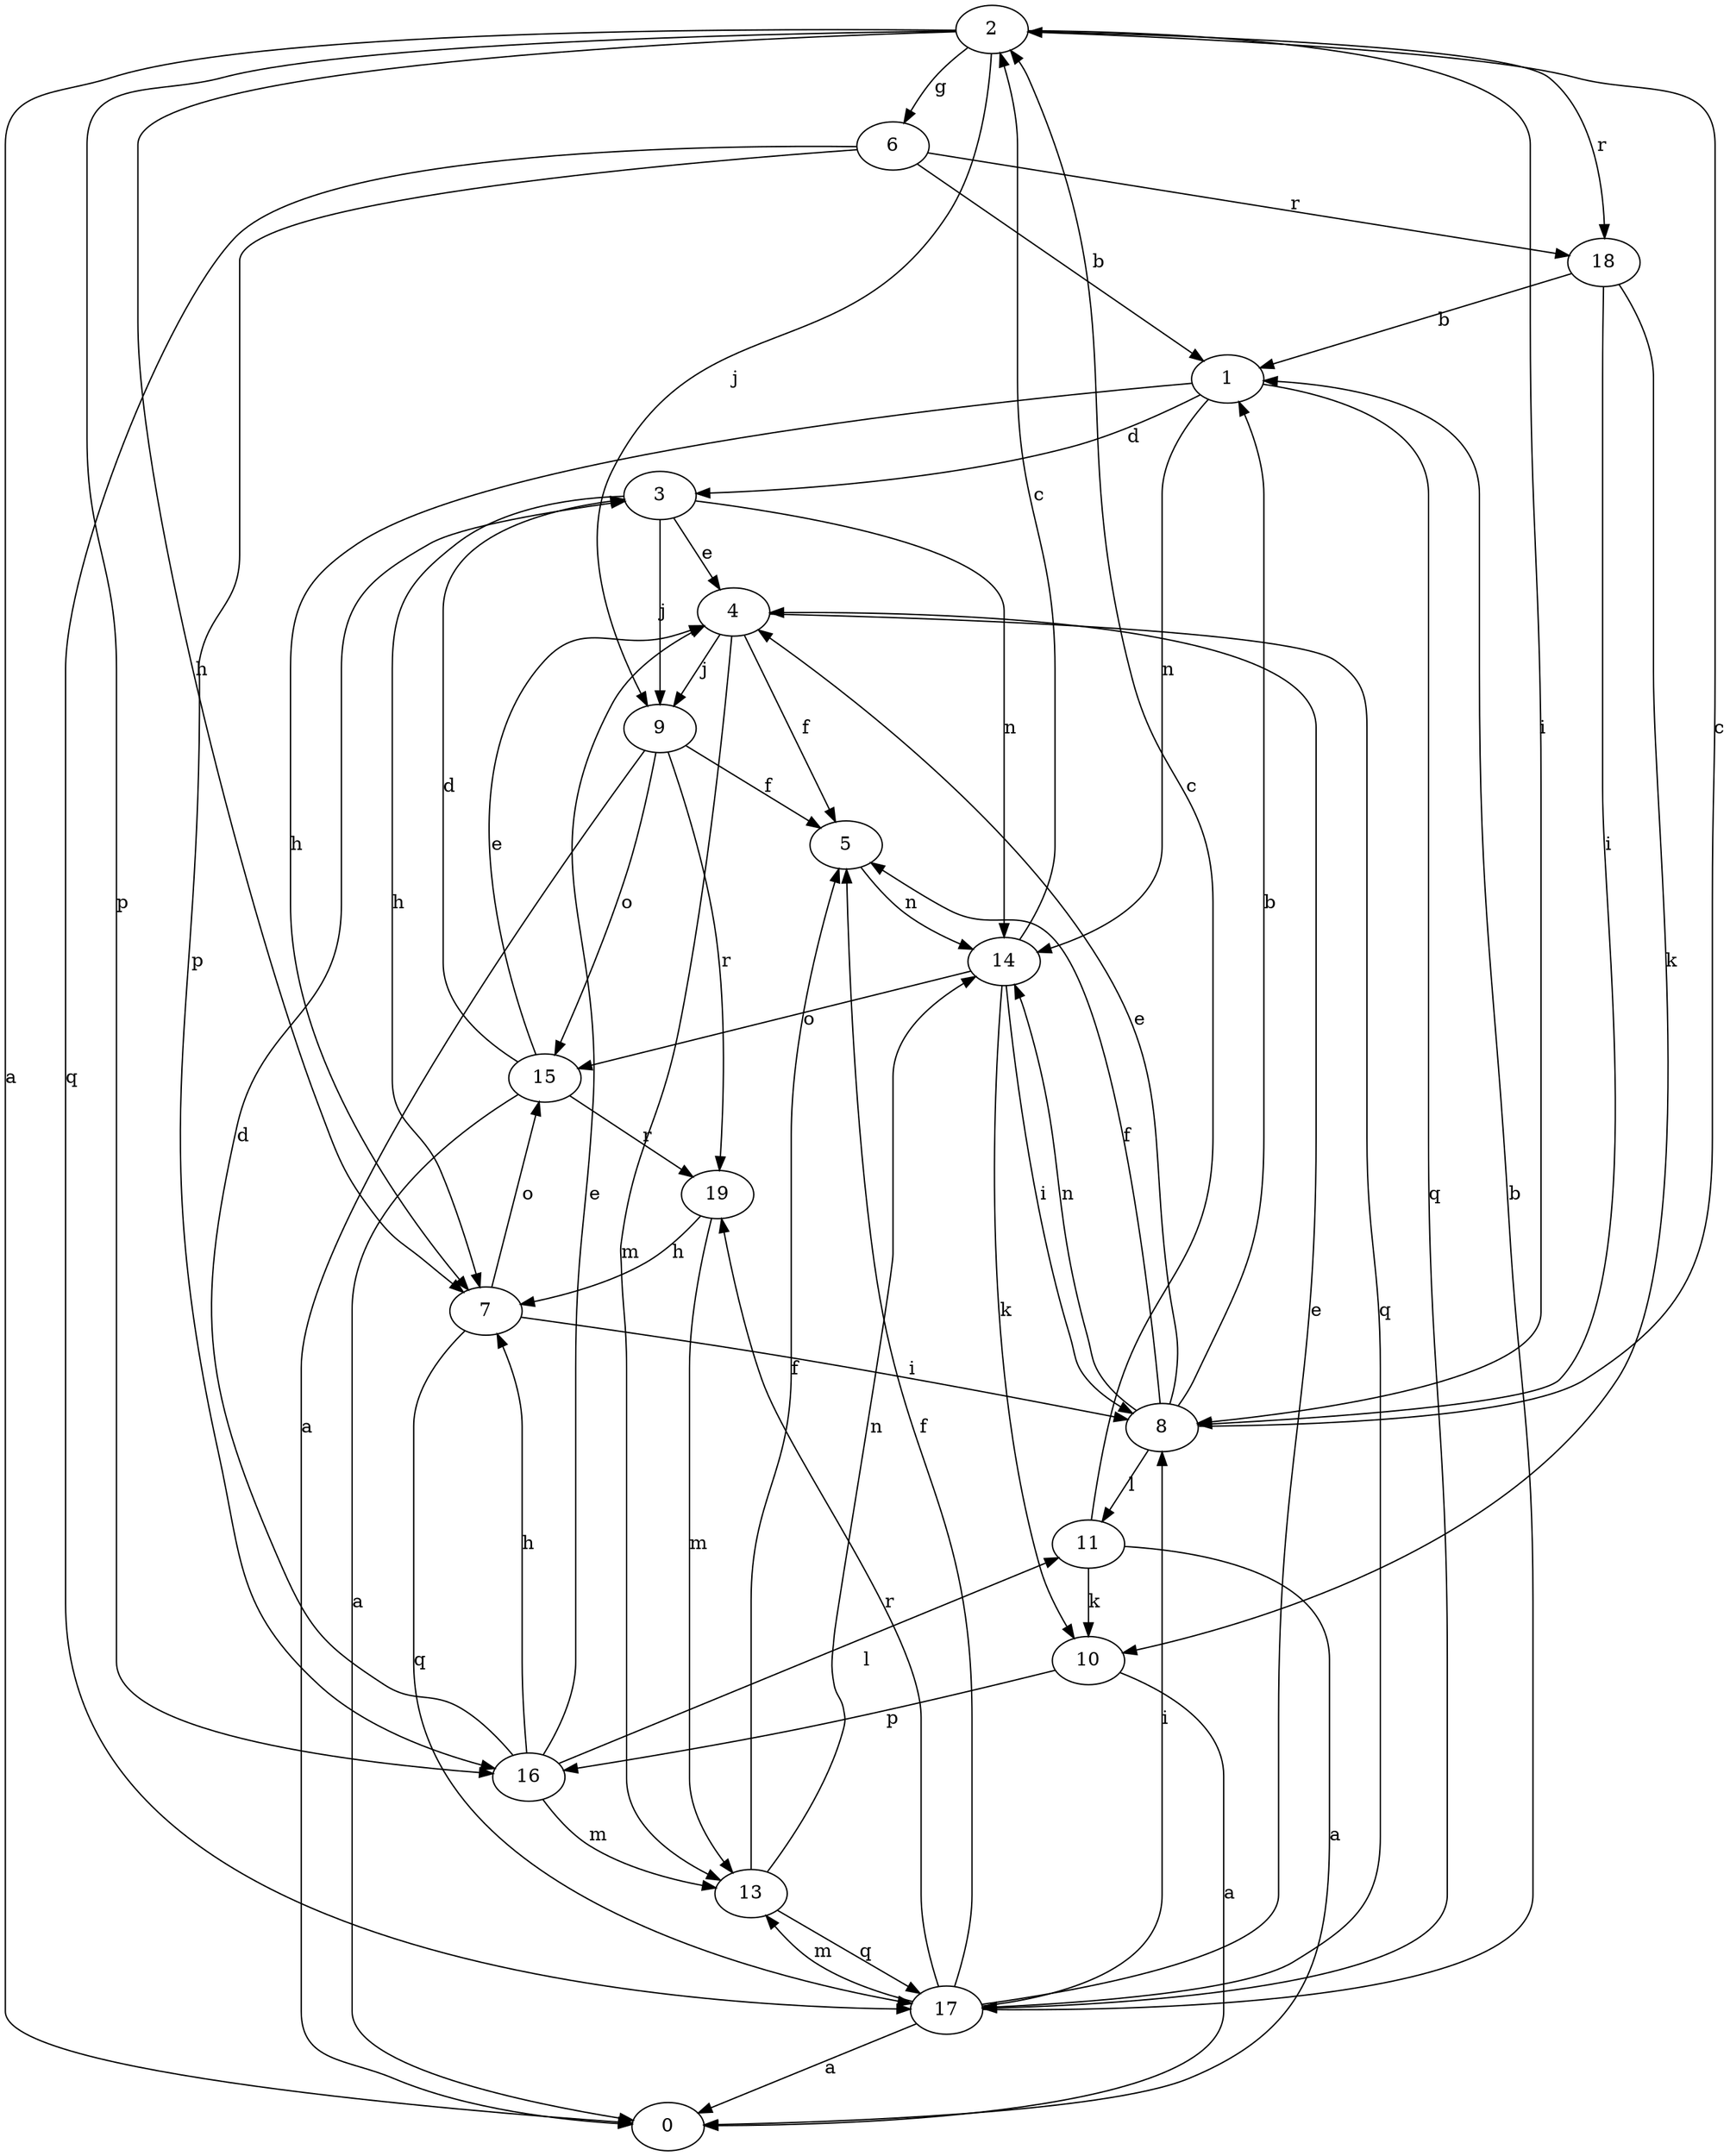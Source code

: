 strict digraph  {
0;
1;
2;
3;
4;
5;
6;
7;
8;
9;
10;
11;
13;
14;
15;
16;
17;
18;
19;
1 -> 3  [label=d];
1 -> 7  [label=h];
1 -> 14  [label=n];
1 -> 17  [label=q];
2 -> 0  [label=a];
2 -> 6  [label=g];
2 -> 7  [label=h];
2 -> 8  [label=i];
2 -> 9  [label=j];
2 -> 16  [label=p];
2 -> 18  [label=r];
3 -> 4  [label=e];
3 -> 7  [label=h];
3 -> 9  [label=j];
3 -> 14  [label=n];
4 -> 5  [label=f];
4 -> 9  [label=j];
4 -> 13  [label=m];
4 -> 17  [label=q];
5 -> 14  [label=n];
6 -> 1  [label=b];
6 -> 16  [label=p];
6 -> 17  [label=q];
6 -> 18  [label=r];
7 -> 8  [label=i];
7 -> 15  [label=o];
7 -> 17  [label=q];
8 -> 1  [label=b];
8 -> 2  [label=c];
8 -> 4  [label=e];
8 -> 5  [label=f];
8 -> 11  [label=l];
8 -> 14  [label=n];
9 -> 0  [label=a];
9 -> 5  [label=f];
9 -> 15  [label=o];
9 -> 19  [label=r];
10 -> 0  [label=a];
10 -> 16  [label=p];
11 -> 0  [label=a];
11 -> 2  [label=c];
11 -> 10  [label=k];
13 -> 5  [label=f];
13 -> 14  [label=n];
13 -> 17  [label=q];
14 -> 2  [label=c];
14 -> 8  [label=i];
14 -> 10  [label=k];
14 -> 15  [label=o];
15 -> 0  [label=a];
15 -> 3  [label=d];
15 -> 4  [label=e];
15 -> 19  [label=r];
16 -> 3  [label=d];
16 -> 4  [label=e];
16 -> 7  [label=h];
16 -> 11  [label=l];
16 -> 13  [label=m];
17 -> 0  [label=a];
17 -> 1  [label=b];
17 -> 4  [label=e];
17 -> 5  [label=f];
17 -> 8  [label=i];
17 -> 13  [label=m];
17 -> 19  [label=r];
18 -> 1  [label=b];
18 -> 8  [label=i];
18 -> 10  [label=k];
19 -> 7  [label=h];
19 -> 13  [label=m];
}
